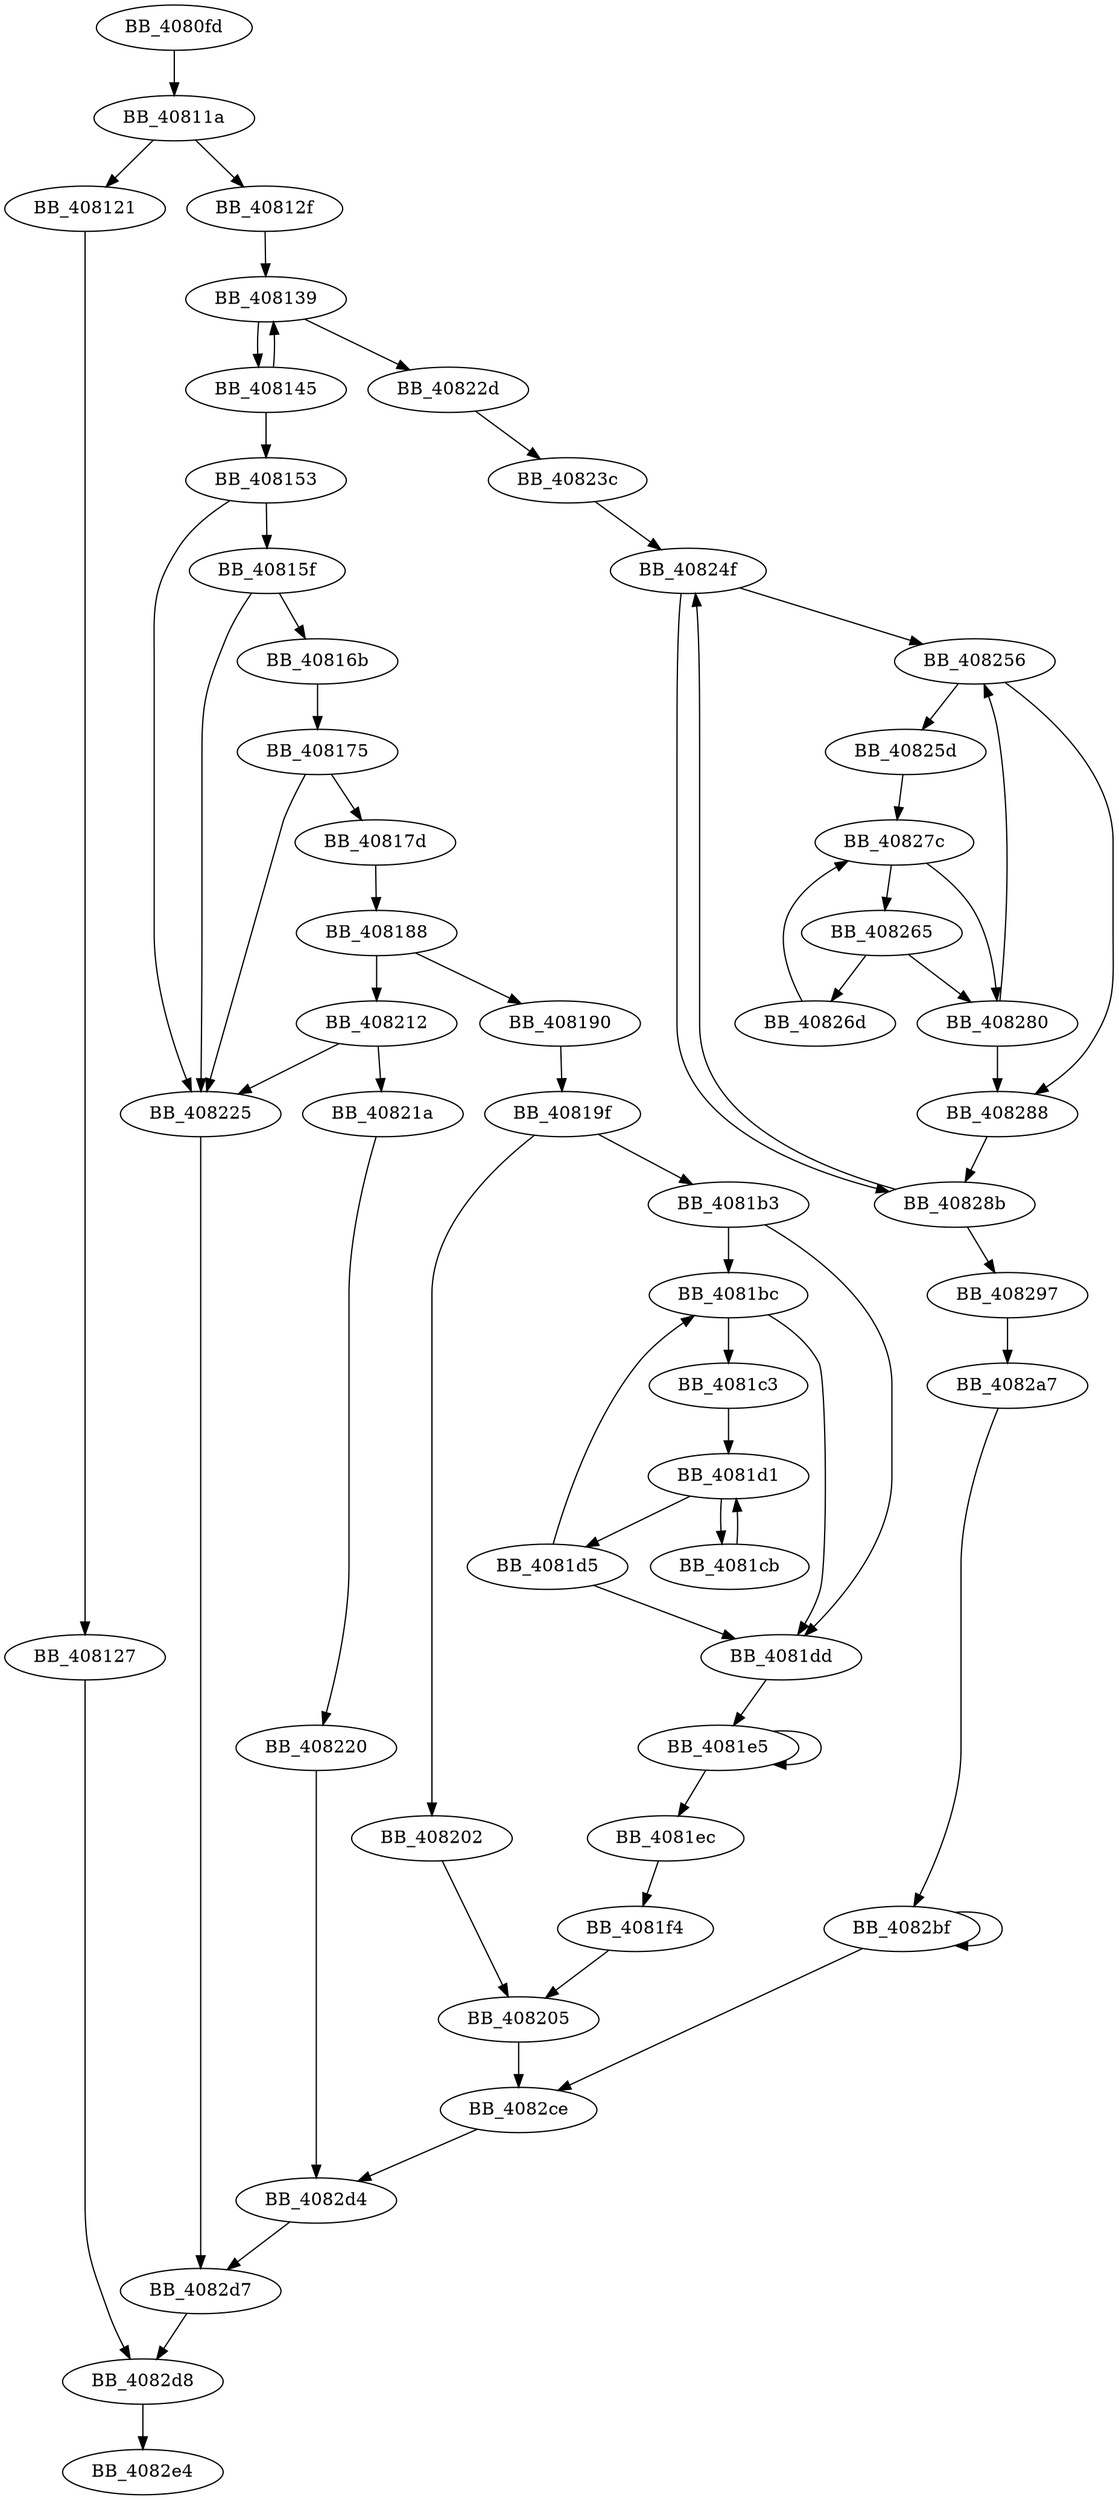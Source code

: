 DiGraph __setmbcp_nolock{
BB_4080fd->BB_40811a
BB_40811a->BB_408121
BB_40811a->BB_40812f
BB_408121->BB_408127
BB_408127->BB_4082d8
BB_40812f->BB_408139
BB_408139->BB_408145
BB_408139->BB_40822d
BB_408145->BB_408139
BB_408145->BB_408153
BB_408153->BB_40815f
BB_408153->BB_408225
BB_40815f->BB_40816b
BB_40815f->BB_408225
BB_40816b->BB_408175
BB_408175->BB_40817d
BB_408175->BB_408225
BB_40817d->BB_408188
BB_408188->BB_408190
BB_408188->BB_408212
BB_408190->BB_40819f
BB_40819f->BB_4081b3
BB_40819f->BB_408202
BB_4081b3->BB_4081bc
BB_4081b3->BB_4081dd
BB_4081bc->BB_4081c3
BB_4081bc->BB_4081dd
BB_4081c3->BB_4081d1
BB_4081cb->BB_4081d1
BB_4081d1->BB_4081cb
BB_4081d1->BB_4081d5
BB_4081d5->BB_4081bc
BB_4081d5->BB_4081dd
BB_4081dd->BB_4081e5
BB_4081e5->BB_4081e5
BB_4081e5->BB_4081ec
BB_4081ec->BB_4081f4
BB_4081f4->BB_408205
BB_408202->BB_408205
BB_408205->BB_4082ce
BB_408212->BB_40821a
BB_408212->BB_408225
BB_40821a->BB_408220
BB_408220->BB_4082d4
BB_408225->BB_4082d7
BB_40822d->BB_40823c
BB_40823c->BB_40824f
BB_40824f->BB_408256
BB_40824f->BB_40828b
BB_408256->BB_40825d
BB_408256->BB_408288
BB_40825d->BB_40827c
BB_408265->BB_40826d
BB_408265->BB_408280
BB_40826d->BB_40827c
BB_40827c->BB_408265
BB_40827c->BB_408280
BB_408280->BB_408256
BB_408280->BB_408288
BB_408288->BB_40828b
BB_40828b->BB_40824f
BB_40828b->BB_408297
BB_408297->BB_4082a7
BB_4082a7->BB_4082bf
BB_4082bf->BB_4082bf
BB_4082bf->BB_4082ce
BB_4082ce->BB_4082d4
BB_4082d4->BB_4082d7
BB_4082d7->BB_4082d8
BB_4082d8->BB_4082e4
}
